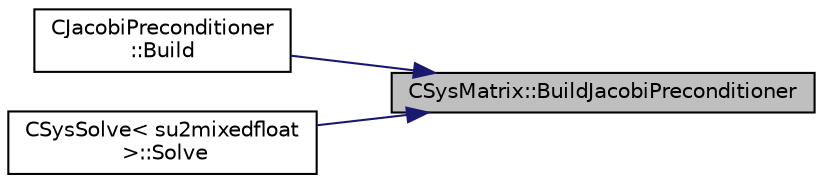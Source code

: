 digraph "CSysMatrix::BuildJacobiPreconditioner"
{
 // LATEX_PDF_SIZE
  edge [fontname="Helvetica",fontsize="10",labelfontname="Helvetica",labelfontsize="10"];
  node [fontname="Helvetica",fontsize="10",shape=record];
  rankdir="RL";
  Node1 [label="CSysMatrix::BuildJacobiPreconditioner",height=0.2,width=0.4,color="black", fillcolor="grey75", style="filled", fontcolor="black",tooltip="Build the Jacobi preconditioner."];
  Node1 -> Node2 [dir="back",color="midnightblue",fontsize="10",style="solid",fontname="Helvetica"];
  Node2 [label="CJacobiPreconditioner\l::Build",height=0.2,width=0.4,color="black", fillcolor="white", style="filled",URL="$classCJacobiPreconditioner.html#a5db4511964f02e9567d00851c3a19d40",tooltip=" "];
  Node1 -> Node3 [dir="back",color="midnightblue",fontsize="10",style="solid",fontname="Helvetica"];
  Node3 [label="CSysSolve\< su2mixedfloat\l \>::Solve",height=0.2,width=0.4,color="black", fillcolor="white", style="filled",URL="$classCSysSolve.html#a8b6b6ec9a70f8207cbf0b7a5c37eaef8",tooltip="Solve the linear system using a Krylov subspace method."];
}
